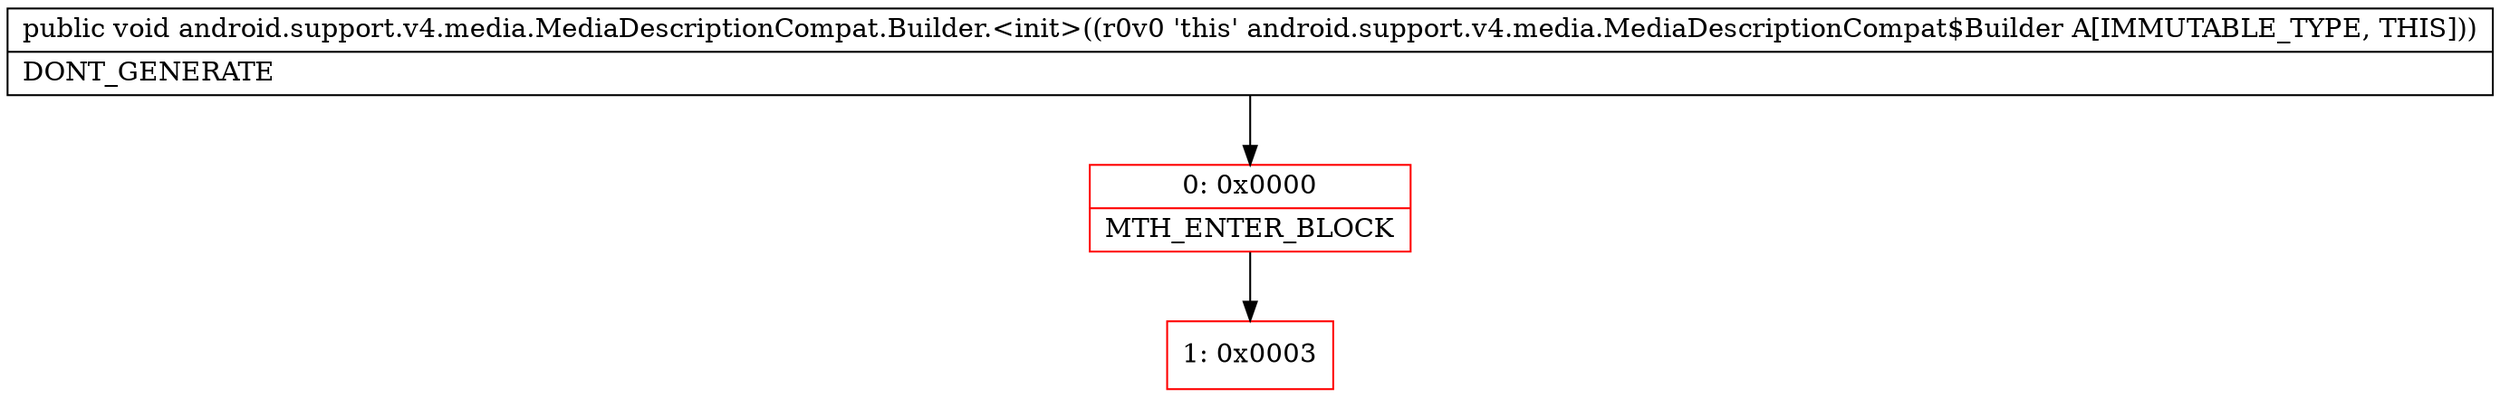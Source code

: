 digraph "CFG forandroid.support.v4.media.MediaDescriptionCompat.Builder.\<init\>()V" {
subgraph cluster_Region_1670677873 {
label = "R(0)";
node [shape=record,color=blue];
}
Node_0 [shape=record,color=red,label="{0\:\ 0x0000|MTH_ENTER_BLOCK\l}"];
Node_1 [shape=record,color=red,label="{1\:\ 0x0003}"];
MethodNode[shape=record,label="{public void android.support.v4.media.MediaDescriptionCompat.Builder.\<init\>((r0v0 'this' android.support.v4.media.MediaDescriptionCompat$Builder A[IMMUTABLE_TYPE, THIS]))  | DONT_GENERATE\l}"];
MethodNode -> Node_0;
Node_0 -> Node_1;
}

